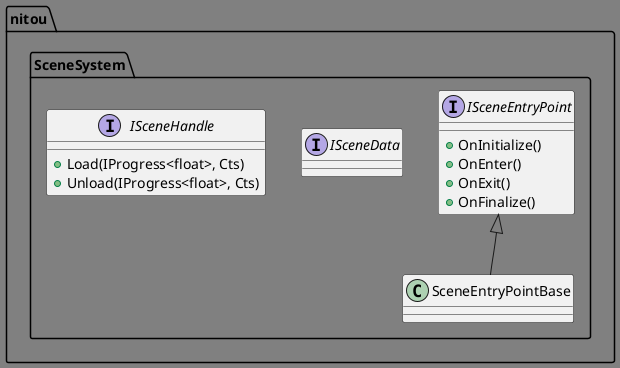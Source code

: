 @startuml SceneSystem
skinparam backgroundColor gray



namespace nitou.SceneSystem{

    ' シーン間で橋渡しするデータ
    interface ISceneData{}

    ' シーン上の起点オブジェクト
    interface ISceneEntryPoint{
        + OnInitialize()
        + OnEnter()
        + OnExit()
        + OnFinalize()
    }

    ' MonoBehaviourを継承した基底クラス
    class SceneEntryPointBase{}

    ' -----------------
    ' 依存関係
    SceneEntryPointBase -up-|> ISceneEntryPoint
}

namespace nitou.SceneSystem{

    ' シーンハンドル
    interface ISceneHandle{
        + Load(IProgress<float>, Cts)
        + Unload(IProgress<float>, Cts)
    }

    ' -----------------
    ' 依存関係

}



@enduml